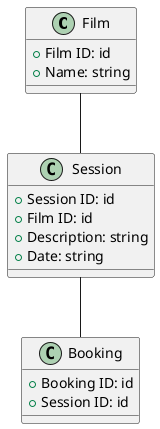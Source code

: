 @startuml
!define RECTANGLE class

'определение сущности Film'
RECTANGLE Film {
  + Film ID: id
  + Name: string
}

'определение сущности Session'
'связь 1:N, т.е. у фильма может быть несколько сеансов, но один сеанс - один фильм'
RECTANGLE Session {
  + Session ID: id
  + Film ID: id
  + Description: string
  + Date: string
}

'определение сущности Booking'
'связь 1:1, одно бронирование для одного сеанса'
RECTANGLE Booking {
  + Booking ID: id
  + Session ID: id
}

Film " " -- " " Session
Session " " -- " " Booking
@enduml
